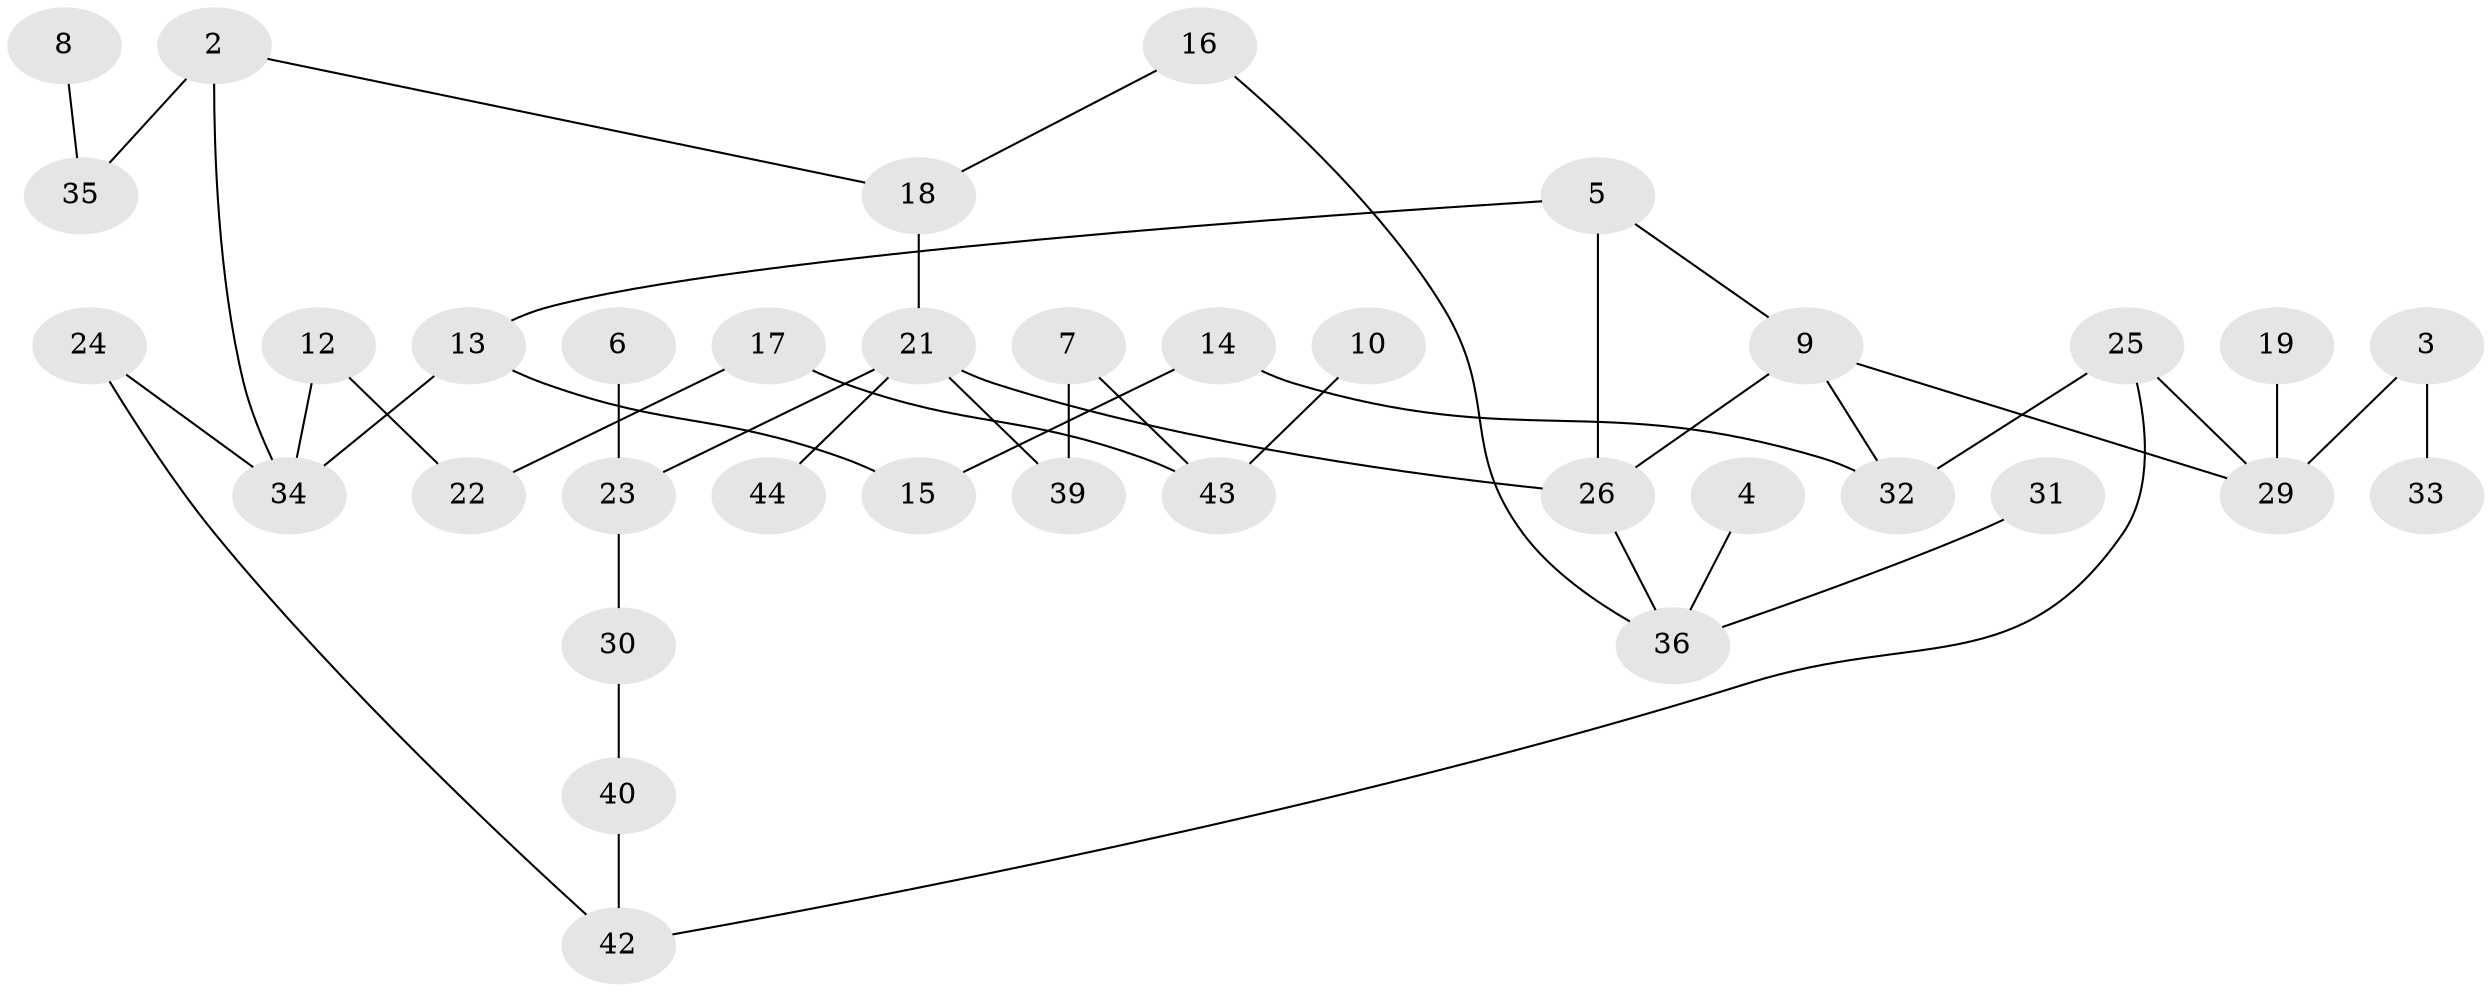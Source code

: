 // original degree distribution, {5: 0.022988505747126436, 3: 0.20689655172413793, 2: 0.367816091954023, 0: 0.06896551724137931, 1: 0.27586206896551724, 6: 0.022988505747126436, 4: 0.034482758620689655}
// Generated by graph-tools (version 1.1) at 2025/00/03/09/25 03:00:53]
// undirected, 36 vertices, 43 edges
graph export_dot {
graph [start="1"]
  node [color=gray90,style=filled];
  2;
  3;
  4;
  5;
  6;
  7;
  8;
  9;
  10;
  12;
  13;
  14;
  15;
  16;
  17;
  18;
  19;
  21;
  22;
  23;
  24;
  25;
  26;
  29;
  30;
  31;
  32;
  33;
  34;
  35;
  36;
  39;
  40;
  42;
  43;
  44;
  2 -- 18 [weight=1.0];
  2 -- 34 [weight=1.0];
  2 -- 35 [weight=1.0];
  3 -- 29 [weight=1.0];
  3 -- 33 [weight=1.0];
  4 -- 36 [weight=1.0];
  5 -- 9 [weight=1.0];
  5 -- 13 [weight=1.0];
  5 -- 26 [weight=2.0];
  6 -- 23 [weight=1.0];
  7 -- 39 [weight=1.0];
  7 -- 43 [weight=1.0];
  8 -- 35 [weight=1.0];
  9 -- 26 [weight=1.0];
  9 -- 29 [weight=1.0];
  9 -- 32 [weight=1.0];
  10 -- 43 [weight=1.0];
  12 -- 22 [weight=1.0];
  12 -- 34 [weight=1.0];
  13 -- 15 [weight=1.0];
  13 -- 34 [weight=1.0];
  14 -- 15 [weight=1.0];
  14 -- 32 [weight=1.0];
  16 -- 18 [weight=1.0];
  16 -- 36 [weight=1.0];
  17 -- 22 [weight=1.0];
  17 -- 43 [weight=1.0];
  18 -- 21 [weight=1.0];
  19 -- 29 [weight=1.0];
  21 -- 23 [weight=1.0];
  21 -- 26 [weight=1.0];
  21 -- 39 [weight=1.0];
  21 -- 44 [weight=1.0];
  23 -- 30 [weight=1.0];
  24 -- 34 [weight=1.0];
  24 -- 42 [weight=1.0];
  25 -- 29 [weight=1.0];
  25 -- 32 [weight=1.0];
  25 -- 42 [weight=1.0];
  26 -- 36 [weight=1.0];
  30 -- 40 [weight=1.0];
  31 -- 36 [weight=1.0];
  40 -- 42 [weight=1.0];
}
